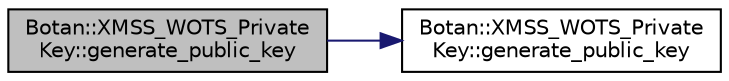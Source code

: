 digraph "Botan::XMSS_WOTS_PrivateKey::generate_public_key"
{
  edge [fontname="Helvetica",fontsize="10",labelfontname="Helvetica",labelfontsize="10"];
  node [fontname="Helvetica",fontsize="10",shape=record];
  rankdir="LR";
  Node31 [label="Botan::XMSS_WOTS_Private\lKey::generate_public_key",height=0.2,width=0.4,color="black", fillcolor="grey75", style="filled", fontcolor="black"];
  Node31 -> Node32 [color="midnightblue",fontsize="10",style="solid",fontname="Helvetica"];
  Node32 [label="Botan::XMSS_WOTS_Private\lKey::generate_public_key",height=0.2,width=0.4,color="black", fillcolor="white", style="filled",URL="$class_botan_1_1_x_m_s_s___w_o_t_s___private_key.html#a6557ddafc4e18ce4750c8a69b843481d"];
}
